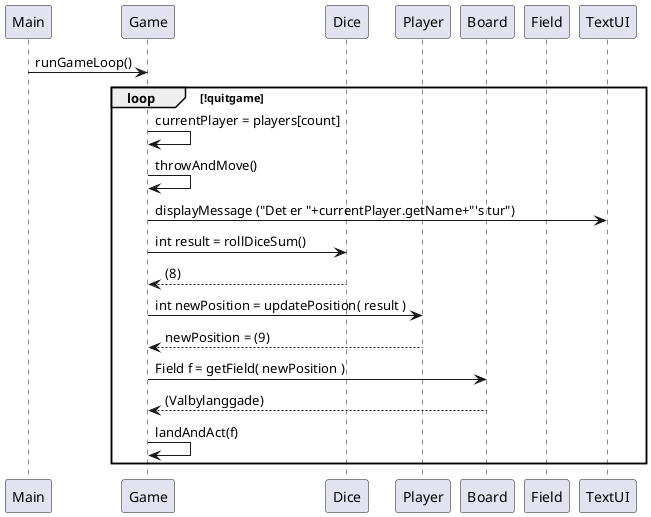 @startuml

participant Main as main
participant Game as game
participant Dice as dice
participant Player as player
participant Board as board
participant Field as field
main -> game : runGameLoop()
loop !quitgame
game -> game : currentPlayer = players[count]
game -> game : throwAndMove()


game -> TextUI : displayMessage ("Det er "+currentPlayer.getName+"'s tur")
game -> dice : int result = rollDiceSum()
dice --> game : (8)
game -> player: int newPosition = updatePosition( result )
player --> game : newPosition = (9)
game -> board : Field f = getField( newPosition )
board --> game : (Valbylanggade)
game -> game : landAndAct(f)
end
@enduml